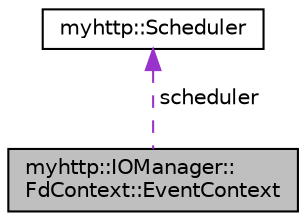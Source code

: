 digraph "myhttp::IOManager::FdContext::EventContext"
{
 // LATEX_PDF_SIZE
  edge [fontname="Helvetica",fontsize="10",labelfontname="Helvetica",labelfontsize="10"];
  node [fontname="Helvetica",fontsize="10",shape=record];
  Node1 [label="myhttp::IOManager::\lFdContext::EventContext",height=0.2,width=0.4,color="black", fillcolor="grey75", style="filled", fontcolor="black",tooltip="事件上下文(该事件如何处理)类"];
  Node2 -> Node1 [dir="back",color="darkorchid3",fontsize="10",style="dashed",label=" scheduler" ,fontname="Helvetica"];
  Node2 [label="myhttp::Scheduler",height=0.2,width=0.4,color="black", fillcolor="white", style="filled",URL="$classmyhttp_1_1Scheduler.html",tooltip="协程调度器"];
}

